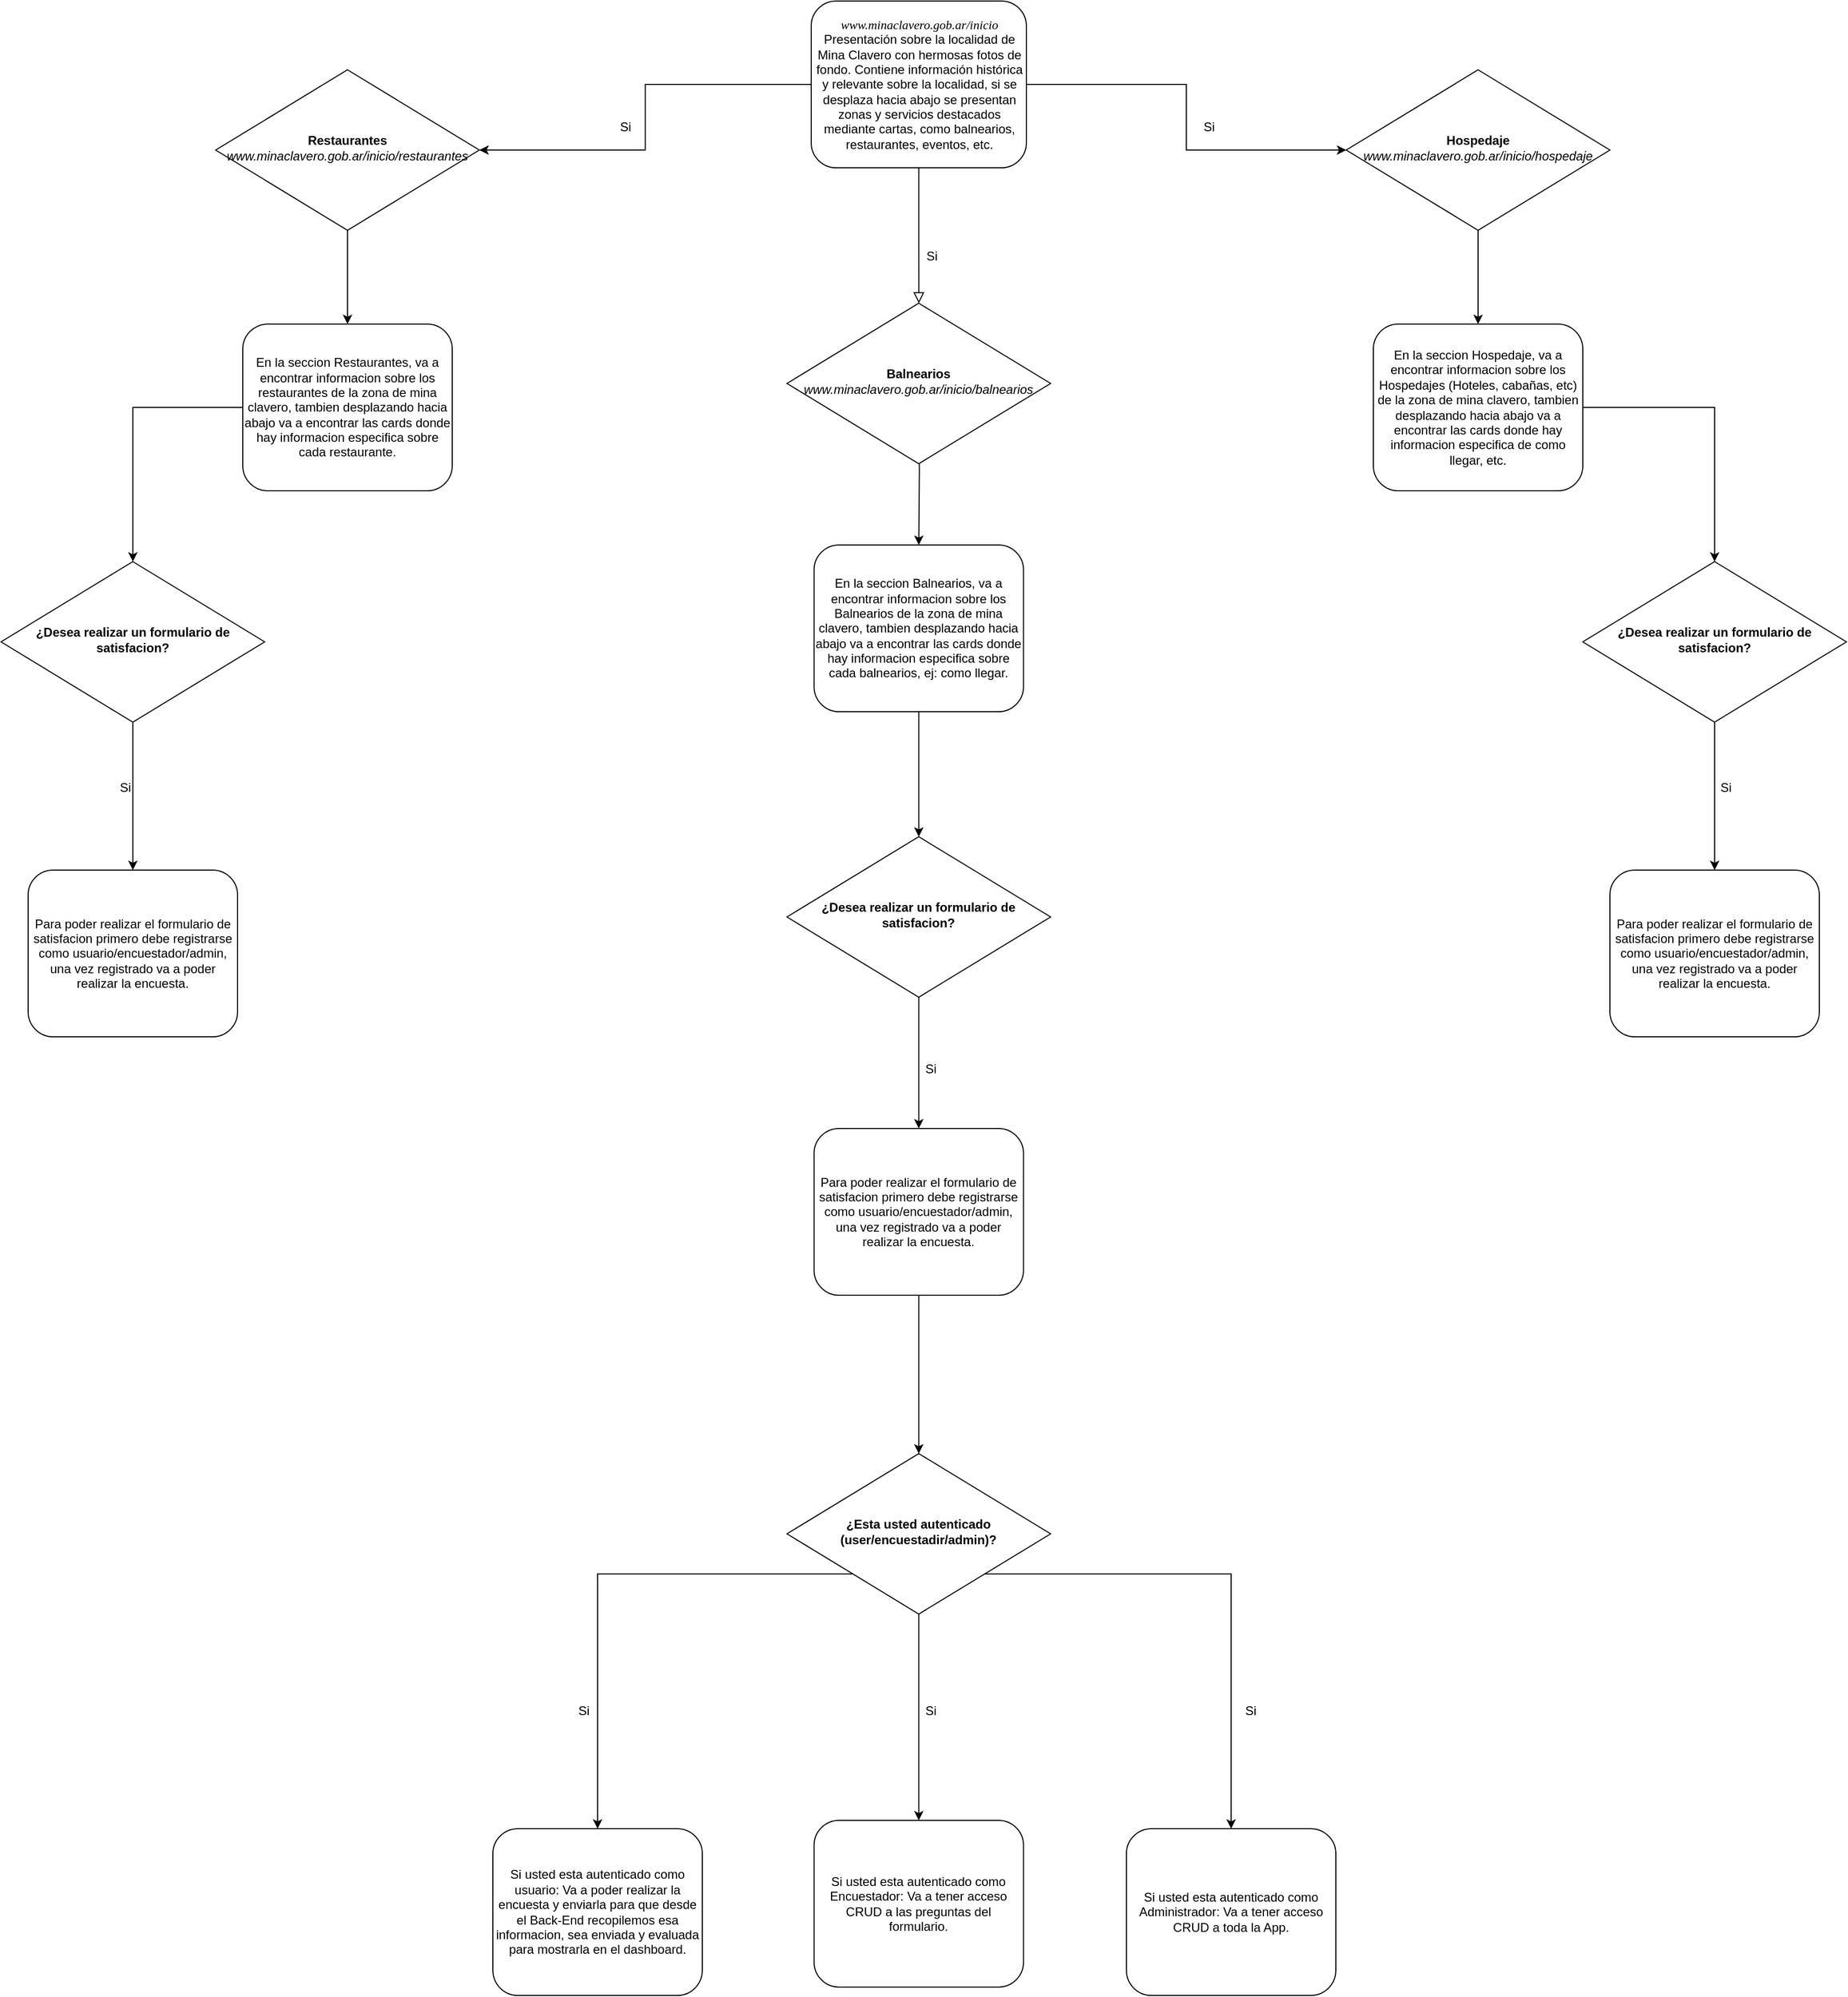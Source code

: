<mxfile version="21.6.5" type="device">
  <diagram id="C5RBs43oDa-KdzZeNtuy" name="Page-1">
    <mxGraphModel dx="3217" dy="1673" grid="1" gridSize="8" guides="1" tooltips="1" connect="1" arrows="1" fold="1" page="1" pageScale="1" pageWidth="827" pageHeight="1169" background="none" math="0" shadow="0">
      <root>
        <mxCell id="WIyWlLk6GJQsqaUBKTNV-0" />
        <mxCell id="WIyWlLk6GJQsqaUBKTNV-1" parent="WIyWlLk6GJQsqaUBKTNV-0" />
        <mxCell id="WIyWlLk6GJQsqaUBKTNV-2" value="" style="rounded=0;html=1;jettySize=auto;orthogonalLoop=1;fontSize=11;endArrow=block;endFill=0;endSize=8;strokeWidth=1;shadow=0;labelBackgroundColor=none;edgeStyle=orthogonalEdgeStyle;" parent="WIyWlLk6GJQsqaUBKTNV-1" source="WIyWlLk6GJQsqaUBKTNV-3" edge="1">
          <mxGeometry relative="1" as="geometry">
            <mxPoint x="416.8" y="320.041" as="targetPoint" />
          </mxGeometry>
        </mxCell>
        <mxCell id="fuOmDN27tWIe9emQrgzH-20" style="edgeStyle=orthogonalEdgeStyle;rounded=0;orthogonalLoop=1;jettySize=auto;html=1;exitX=0;exitY=0.5;exitDx=0;exitDy=0;entryX=1;entryY=0.5;entryDx=0;entryDy=0;" edge="1" parent="WIyWlLk6GJQsqaUBKTNV-1" source="WIyWlLk6GJQsqaUBKTNV-3" target="fuOmDN27tWIe9emQrgzH-19">
          <mxGeometry relative="1" as="geometry" />
        </mxCell>
        <mxCell id="fuOmDN27tWIe9emQrgzH-21" style="edgeStyle=orthogonalEdgeStyle;rounded=0;orthogonalLoop=1;jettySize=auto;html=1;exitX=1;exitY=0.5;exitDx=0;exitDy=0;entryX=0;entryY=0.5;entryDx=0;entryDy=0;" edge="1" parent="WIyWlLk6GJQsqaUBKTNV-1" source="WIyWlLk6GJQsqaUBKTNV-3" target="fuOmDN27tWIe9emQrgzH-3">
          <mxGeometry relative="1" as="geometry" />
        </mxCell>
        <mxCell id="WIyWlLk6GJQsqaUBKTNV-3" value="&lt;font face=&quot;Georgia&quot;&gt;&lt;i&gt;www.minaclavero.gob.ar/inicio&lt;br&gt;&lt;/i&gt;&lt;/font&gt;Presentación sobre la localidad de Mina Clavero con hermosas fotos de fondo. Contiene información histórica y relevante sobre la localidad, si se desplaza hacia abajo se presentan zonas y servicios destacados mediante cartas, como balnearios, restaurantes, eventos, etc." style="rounded=1;whiteSpace=wrap;html=1;fontSize=12;glass=0;strokeWidth=1;shadow=0;" parent="WIyWlLk6GJQsqaUBKTNV-1" vertex="1">
          <mxGeometry x="313.5" y="30" width="206.5" height="160" as="geometry" />
        </mxCell>
        <mxCell id="fuOmDN27tWIe9emQrgzH-16" style="edgeStyle=orthogonalEdgeStyle;rounded=0;orthogonalLoop=1;jettySize=auto;html=1;exitX=0.5;exitY=1;exitDx=0;exitDy=0;entryX=0.5;entryY=0;entryDx=0;entryDy=0;" edge="1" parent="WIyWlLk6GJQsqaUBKTNV-1" target="fuOmDN27tWIe9emQrgzH-14">
          <mxGeometry relative="1" as="geometry">
            <mxPoint x="416.75" y="410" as="sourcePoint" />
          </mxGeometry>
        </mxCell>
        <mxCell id="fuOmDN27tWIe9emQrgzH-17" style="edgeStyle=orthogonalEdgeStyle;rounded=0;orthogonalLoop=1;jettySize=auto;html=1;exitX=0.5;exitY=1;exitDx=0;exitDy=0;entryX=0.5;entryY=0;entryDx=0;entryDy=0;" edge="1" parent="WIyWlLk6GJQsqaUBKTNV-1" source="fuOmDN27tWIe9emQrgzH-3" target="fuOmDN27tWIe9emQrgzH-15">
          <mxGeometry relative="1" as="geometry" />
        </mxCell>
        <mxCell id="fuOmDN27tWIe9emQrgzH-3" value="&lt;b&gt;Hospedaje&lt;/b&gt;&lt;br&gt;&lt;i&gt;www.minaclavero.gob.ar/inicio/hospedaje&lt;/i&gt;" style="rhombus;whiteSpace=wrap;html=1;shadow=0;fontFamily=Helvetica;fontSize=12;align=center;strokeWidth=1;spacing=6;spacingTop=-4;" vertex="1" parent="WIyWlLk6GJQsqaUBKTNV-1">
          <mxGeometry x="827" y="96" width="253" height="154" as="geometry" />
        </mxCell>
        <mxCell id="fuOmDN27tWIe9emQrgzH-26" style="edgeStyle=orthogonalEdgeStyle;rounded=0;orthogonalLoop=1;jettySize=auto;html=1;exitX=0;exitY=0.5;exitDx=0;exitDy=0;entryX=0.5;entryY=0;entryDx=0;entryDy=0;" edge="1" parent="WIyWlLk6GJQsqaUBKTNV-1" source="fuOmDN27tWIe9emQrgzH-8" target="fuOmDN27tWIe9emQrgzH-23">
          <mxGeometry relative="1" as="geometry" />
        </mxCell>
        <mxCell id="fuOmDN27tWIe9emQrgzH-8" value="En la seccion Restaurantes, va a encontrar informacion sobre los restaurantes de la zona de mina clavero, tambien desplazando hacia abajo va a encontrar las cards donde hay informacion especifica sobre cada restaurante." style="rounded=1;whiteSpace=wrap;html=1;fontSize=12;glass=0;strokeWidth=1;shadow=0;" vertex="1" parent="WIyWlLk6GJQsqaUBKTNV-1">
          <mxGeometry x="-232" y="340" width="201" height="160" as="geometry" />
        </mxCell>
        <mxCell id="fuOmDN27tWIe9emQrgzH-11" value="Si" style="text;html=1;align=center;verticalAlign=middle;resizable=0;points=[];autosize=1;strokeColor=none;fillColor=none;" vertex="1" parent="WIyWlLk6GJQsqaUBKTNV-1">
          <mxGeometry x="120" y="136" width="30" height="30" as="geometry" />
        </mxCell>
        <mxCell id="fuOmDN27tWIe9emQrgzH-12" value="Si" style="text;html=1;align=center;verticalAlign=middle;resizable=0;points=[];autosize=1;strokeColor=none;fillColor=none;" vertex="1" parent="WIyWlLk6GJQsqaUBKTNV-1">
          <mxGeometry x="680" y="136" width="30" height="30" as="geometry" />
        </mxCell>
        <mxCell id="fuOmDN27tWIe9emQrgzH-13" value="Si" style="text;html=1;align=center;verticalAlign=middle;resizable=0;points=[];autosize=1;strokeColor=none;fillColor=none;" vertex="1" parent="WIyWlLk6GJQsqaUBKTNV-1">
          <mxGeometry x="414" y="260" width="30" height="30" as="geometry" />
        </mxCell>
        <mxCell id="fuOmDN27tWIe9emQrgzH-31" style="edgeStyle=orthogonalEdgeStyle;rounded=0;orthogonalLoop=1;jettySize=auto;html=1;exitX=0.5;exitY=1;exitDx=0;exitDy=0;entryX=0.5;entryY=0;entryDx=0;entryDy=0;" edge="1" parent="WIyWlLk6GJQsqaUBKTNV-1" source="fuOmDN27tWIe9emQrgzH-14" target="fuOmDN27tWIe9emQrgzH-29">
          <mxGeometry relative="1" as="geometry" />
        </mxCell>
        <mxCell id="fuOmDN27tWIe9emQrgzH-14" value="En la seccion Balnearios, va a encontrar informacion sobre los Balnearios de la zona de mina clavero, tambien desplazando hacia abajo va a encontrar las cards donde hay informacion especifica sobre cada balnearios, ej: como llegar." style="rounded=1;whiteSpace=wrap;html=1;fontSize=12;glass=0;strokeWidth=1;shadow=0;" vertex="1" parent="WIyWlLk6GJQsqaUBKTNV-1">
          <mxGeometry x="316.25" y="552" width="201" height="160" as="geometry" />
        </mxCell>
        <mxCell id="fuOmDN27tWIe9emQrgzH-32" style="edgeStyle=orthogonalEdgeStyle;rounded=0;orthogonalLoop=1;jettySize=auto;html=1;exitX=1;exitY=0.5;exitDx=0;exitDy=0;entryX=0.5;entryY=0;entryDx=0;entryDy=0;" edge="1" parent="WIyWlLk6GJQsqaUBKTNV-1" source="fuOmDN27tWIe9emQrgzH-15" target="fuOmDN27tWIe9emQrgzH-30">
          <mxGeometry relative="1" as="geometry" />
        </mxCell>
        <mxCell id="fuOmDN27tWIe9emQrgzH-15" value="En la seccion Hospedaje, va a encontrar informacion sobre los Hospedajes (Hoteles, cabañas, etc) de la zona de mina clavero, tambien desplazando hacia abajo va a encontrar las cards donde hay informacion especifica de como llegar, etc." style="rounded=1;whiteSpace=wrap;html=1;fontSize=12;glass=0;strokeWidth=1;shadow=0;" vertex="1" parent="WIyWlLk6GJQsqaUBKTNV-1">
          <mxGeometry x="853" y="340" width="201" height="160" as="geometry" />
        </mxCell>
        <mxCell id="fuOmDN27tWIe9emQrgzH-18" value="&lt;b&gt;Balnearios&lt;/b&gt;&lt;br&gt;&lt;i&gt;www.minaclavero.gob.ar/inicio/balnearios&lt;/i&gt;" style="rhombus;whiteSpace=wrap;html=1;shadow=0;fontFamily=Helvetica;fontSize=12;align=center;strokeWidth=1;spacing=6;spacingTop=-4;" vertex="1" parent="WIyWlLk6GJQsqaUBKTNV-1">
          <mxGeometry x="290.25" y="320" width="253" height="154" as="geometry" />
        </mxCell>
        <mxCell id="fuOmDN27tWIe9emQrgzH-22" style="edgeStyle=orthogonalEdgeStyle;rounded=0;orthogonalLoop=1;jettySize=auto;html=1;exitX=0.5;exitY=1;exitDx=0;exitDy=0;entryX=0.5;entryY=0;entryDx=0;entryDy=0;" edge="1" parent="WIyWlLk6GJQsqaUBKTNV-1" source="fuOmDN27tWIe9emQrgzH-19" target="fuOmDN27tWIe9emQrgzH-8">
          <mxGeometry relative="1" as="geometry" />
        </mxCell>
        <mxCell id="fuOmDN27tWIe9emQrgzH-19" value="&lt;b&gt;Restaurantes&lt;/b&gt;&lt;br&gt;&lt;i&gt;www.minaclavero.gob.ar/inicio/restaurantes&lt;/i&gt;" style="rhombus;whiteSpace=wrap;html=1;shadow=0;fontFamily=Helvetica;fontSize=12;align=center;strokeWidth=1;spacing=6;spacingTop=-4;" vertex="1" parent="WIyWlLk6GJQsqaUBKTNV-1">
          <mxGeometry x="-258" y="96" width="253" height="154" as="geometry" />
        </mxCell>
        <mxCell id="fuOmDN27tWIe9emQrgzH-28" style="edgeStyle=orthogonalEdgeStyle;rounded=0;orthogonalLoop=1;jettySize=auto;html=1;exitX=0.5;exitY=1;exitDx=0;exitDy=0;" edge="1" parent="WIyWlLk6GJQsqaUBKTNV-1" source="fuOmDN27tWIe9emQrgzH-23" target="fuOmDN27tWIe9emQrgzH-27">
          <mxGeometry relative="1" as="geometry" />
        </mxCell>
        <mxCell id="fuOmDN27tWIe9emQrgzH-23" value="&lt;b&gt;¿Desea realizar un formulario de satisfacion?&lt;/b&gt;" style="rhombus;whiteSpace=wrap;html=1;shadow=0;fontFamily=Helvetica;fontSize=12;align=center;strokeWidth=1;spacing=6;spacingTop=-4;" vertex="1" parent="WIyWlLk6GJQsqaUBKTNV-1">
          <mxGeometry x="-464" y="568" width="253" height="154" as="geometry" />
        </mxCell>
        <mxCell id="fuOmDN27tWIe9emQrgzH-25" value="Si" style="text;html=1;align=center;verticalAlign=middle;resizable=0;points=[];autosize=1;strokeColor=none;fillColor=none;" vertex="1" parent="WIyWlLk6GJQsqaUBKTNV-1">
          <mxGeometry x="-360" y="770" width="30" height="30" as="geometry" />
        </mxCell>
        <mxCell id="fuOmDN27tWIe9emQrgzH-27" value="Para poder realizar el formulario de satisfacion primero debe registrarse como usuario/encuestador/admin,&lt;br&gt;una vez registrado va a poder realizar la encuesta." style="rounded=1;whiteSpace=wrap;html=1;fontSize=12;glass=0;strokeWidth=1;shadow=0;" vertex="1" parent="WIyWlLk6GJQsqaUBKTNV-1">
          <mxGeometry x="-438" y="864" width="201" height="160" as="geometry" />
        </mxCell>
        <mxCell id="fuOmDN27tWIe9emQrgzH-38" style="edgeStyle=orthogonalEdgeStyle;rounded=0;orthogonalLoop=1;jettySize=auto;html=1;exitX=0.5;exitY=1;exitDx=0;exitDy=0;entryX=0.5;entryY=0;entryDx=0;entryDy=0;" edge="1" parent="WIyWlLk6GJQsqaUBKTNV-1" source="fuOmDN27tWIe9emQrgzH-29" target="fuOmDN27tWIe9emQrgzH-37">
          <mxGeometry relative="1" as="geometry" />
        </mxCell>
        <mxCell id="fuOmDN27tWIe9emQrgzH-29" value="&lt;b&gt;¿Desea realizar un formulario de satisfacion?&lt;/b&gt;" style="rhombus;whiteSpace=wrap;html=1;shadow=0;fontFamily=Helvetica;fontSize=12;align=center;strokeWidth=1;spacing=6;spacingTop=-4;" vertex="1" parent="WIyWlLk6GJQsqaUBKTNV-1">
          <mxGeometry x="290.25" y="832" width="253" height="154" as="geometry" />
        </mxCell>
        <mxCell id="fuOmDN27tWIe9emQrgzH-34" style="edgeStyle=orthogonalEdgeStyle;rounded=0;orthogonalLoop=1;jettySize=auto;html=1;exitX=0.5;exitY=1;exitDx=0;exitDy=0;entryX=0.5;entryY=0;entryDx=0;entryDy=0;" edge="1" parent="WIyWlLk6GJQsqaUBKTNV-1" source="fuOmDN27tWIe9emQrgzH-30" target="fuOmDN27tWIe9emQrgzH-33">
          <mxGeometry relative="1" as="geometry" />
        </mxCell>
        <mxCell id="fuOmDN27tWIe9emQrgzH-30" value="&lt;b&gt;¿Desea realizar un formulario de satisfacion?&lt;/b&gt;" style="rhombus;whiteSpace=wrap;html=1;shadow=0;fontFamily=Helvetica;fontSize=12;align=center;strokeWidth=1;spacing=6;spacingTop=-4;" vertex="1" parent="WIyWlLk6GJQsqaUBKTNV-1">
          <mxGeometry x="1054" y="568" width="253" height="154" as="geometry" />
        </mxCell>
        <mxCell id="fuOmDN27tWIe9emQrgzH-33" value="Para poder realizar el formulario de satisfacion primero debe registrarse como usuario/encuestador/admin,&lt;br&gt;una vez registrado va a poder realizar la encuesta." style="rounded=1;whiteSpace=wrap;html=1;fontSize=12;glass=0;strokeWidth=1;shadow=0;" vertex="1" parent="WIyWlLk6GJQsqaUBKTNV-1">
          <mxGeometry x="1080" y="864" width="201" height="160" as="geometry" />
        </mxCell>
        <mxCell id="fuOmDN27tWIe9emQrgzH-35" value="Si" style="text;html=1;align=center;verticalAlign=middle;resizable=0;points=[];autosize=1;strokeColor=none;fillColor=none;" vertex="1" parent="WIyWlLk6GJQsqaUBKTNV-1">
          <mxGeometry x="1176" y="770" width="30" height="30" as="geometry" />
        </mxCell>
        <mxCell id="fuOmDN27tWIe9emQrgzH-41" style="edgeStyle=orthogonalEdgeStyle;rounded=0;orthogonalLoop=1;jettySize=auto;html=1;exitX=0.5;exitY=1;exitDx=0;exitDy=0;entryX=0.5;entryY=0;entryDx=0;entryDy=0;" edge="1" parent="WIyWlLk6GJQsqaUBKTNV-1" source="fuOmDN27tWIe9emQrgzH-37" target="fuOmDN27tWIe9emQrgzH-40">
          <mxGeometry relative="1" as="geometry" />
        </mxCell>
        <mxCell id="fuOmDN27tWIe9emQrgzH-37" value="Para poder realizar el formulario de satisfacion primero debe registrarse como usuario/encuestador/admin,&lt;br&gt;una vez registrado va a poder realizar la encuesta." style="rounded=1;whiteSpace=wrap;html=1;fontSize=12;glass=0;strokeWidth=1;shadow=0;" vertex="1" parent="WIyWlLk6GJQsqaUBKTNV-1">
          <mxGeometry x="316.25" y="1112" width="201" height="160" as="geometry" />
        </mxCell>
        <mxCell id="fuOmDN27tWIe9emQrgzH-39" value="Si" style="text;html=1;align=center;verticalAlign=middle;resizable=0;points=[];autosize=1;strokeColor=none;fillColor=none;" vertex="1" parent="WIyWlLk6GJQsqaUBKTNV-1">
          <mxGeometry x="413" y="1040" width="30" height="30" as="geometry" />
        </mxCell>
        <mxCell id="fuOmDN27tWIe9emQrgzH-43" style="edgeStyle=orthogonalEdgeStyle;rounded=0;orthogonalLoop=1;jettySize=auto;html=1;exitX=0.5;exitY=1;exitDx=0;exitDy=0;entryX=0.5;entryY=0;entryDx=0;entryDy=0;" edge="1" parent="WIyWlLk6GJQsqaUBKTNV-1" source="fuOmDN27tWIe9emQrgzH-40" target="fuOmDN27tWIe9emQrgzH-42">
          <mxGeometry relative="1" as="geometry" />
        </mxCell>
        <mxCell id="fuOmDN27tWIe9emQrgzH-47" style="edgeStyle=orthogonalEdgeStyle;rounded=0;orthogonalLoop=1;jettySize=auto;html=1;exitX=0;exitY=1;exitDx=0;exitDy=0;entryX=0.5;entryY=0;entryDx=0;entryDy=0;" edge="1" parent="WIyWlLk6GJQsqaUBKTNV-1" source="fuOmDN27tWIe9emQrgzH-40" target="fuOmDN27tWIe9emQrgzH-46">
          <mxGeometry relative="1" as="geometry" />
        </mxCell>
        <mxCell id="fuOmDN27tWIe9emQrgzH-48" style="edgeStyle=orthogonalEdgeStyle;rounded=0;orthogonalLoop=1;jettySize=auto;html=1;exitX=1;exitY=1;exitDx=0;exitDy=0;entryX=0.5;entryY=0;entryDx=0;entryDy=0;" edge="1" parent="WIyWlLk6GJQsqaUBKTNV-1" source="fuOmDN27tWIe9emQrgzH-40" target="fuOmDN27tWIe9emQrgzH-45">
          <mxGeometry relative="1" as="geometry" />
        </mxCell>
        <mxCell id="fuOmDN27tWIe9emQrgzH-40" value="&lt;b&gt;¿Esta usted autenticado (user/encuestadir/admin)?&lt;/b&gt;" style="rhombus;whiteSpace=wrap;html=1;shadow=0;fontFamily=Helvetica;fontSize=12;align=center;strokeWidth=1;spacing=6;spacingTop=-4;" vertex="1" parent="WIyWlLk6GJQsqaUBKTNV-1">
          <mxGeometry x="290.25" y="1424" width="253" height="154" as="geometry" />
        </mxCell>
        <mxCell id="fuOmDN27tWIe9emQrgzH-42" value="Si usted esta autenticado como Encuestador: Va a tener acceso CRUD a las preguntas del formulario." style="rounded=1;whiteSpace=wrap;html=1;fontSize=12;glass=0;strokeWidth=1;shadow=0;" vertex="1" parent="WIyWlLk6GJQsqaUBKTNV-1">
          <mxGeometry x="316.25" y="1776" width="201" height="160" as="geometry" />
        </mxCell>
        <mxCell id="fuOmDN27tWIe9emQrgzH-45" value="Si usted esta autenticado como Administrador: Va a tener acceso CRUD a toda la App." style="rounded=1;whiteSpace=wrap;html=1;fontSize=12;glass=0;strokeWidth=1;shadow=0;" vertex="1" parent="WIyWlLk6GJQsqaUBKTNV-1">
          <mxGeometry x="616" y="1784" width="201" height="160" as="geometry" />
        </mxCell>
        <mxCell id="fuOmDN27tWIe9emQrgzH-46" value="Si usted esta autenticado como usuario: Va a poder realizar la encuesta y enviarla para que desde el Back-End recopilemos esa informacion, sea enviada y evaluada para mostrarla en el dashboard." style="rounded=1;whiteSpace=wrap;html=1;fontSize=12;glass=0;strokeWidth=1;shadow=0;" vertex="1" parent="WIyWlLk6GJQsqaUBKTNV-1">
          <mxGeometry x="8" y="1784" width="201" height="160" as="geometry" />
        </mxCell>
        <mxCell id="fuOmDN27tWIe9emQrgzH-49" value="Si" style="text;html=1;align=center;verticalAlign=middle;resizable=0;points=[];autosize=1;strokeColor=none;fillColor=none;" vertex="1" parent="WIyWlLk6GJQsqaUBKTNV-1">
          <mxGeometry x="413" y="1656" width="30" height="30" as="geometry" />
        </mxCell>
        <mxCell id="fuOmDN27tWIe9emQrgzH-50" value="Si" style="text;html=1;align=center;verticalAlign=middle;resizable=0;points=[];autosize=1;strokeColor=none;fillColor=none;" vertex="1" parent="WIyWlLk6GJQsqaUBKTNV-1">
          <mxGeometry x="720" y="1656" width="30" height="30" as="geometry" />
        </mxCell>
        <mxCell id="fuOmDN27tWIe9emQrgzH-51" value="Si" style="text;html=1;align=center;verticalAlign=middle;resizable=0;points=[];autosize=1;strokeColor=none;fillColor=none;" vertex="1" parent="WIyWlLk6GJQsqaUBKTNV-1">
          <mxGeometry x="80" y="1656" width="30" height="30" as="geometry" />
        </mxCell>
      </root>
    </mxGraphModel>
  </diagram>
</mxfile>
